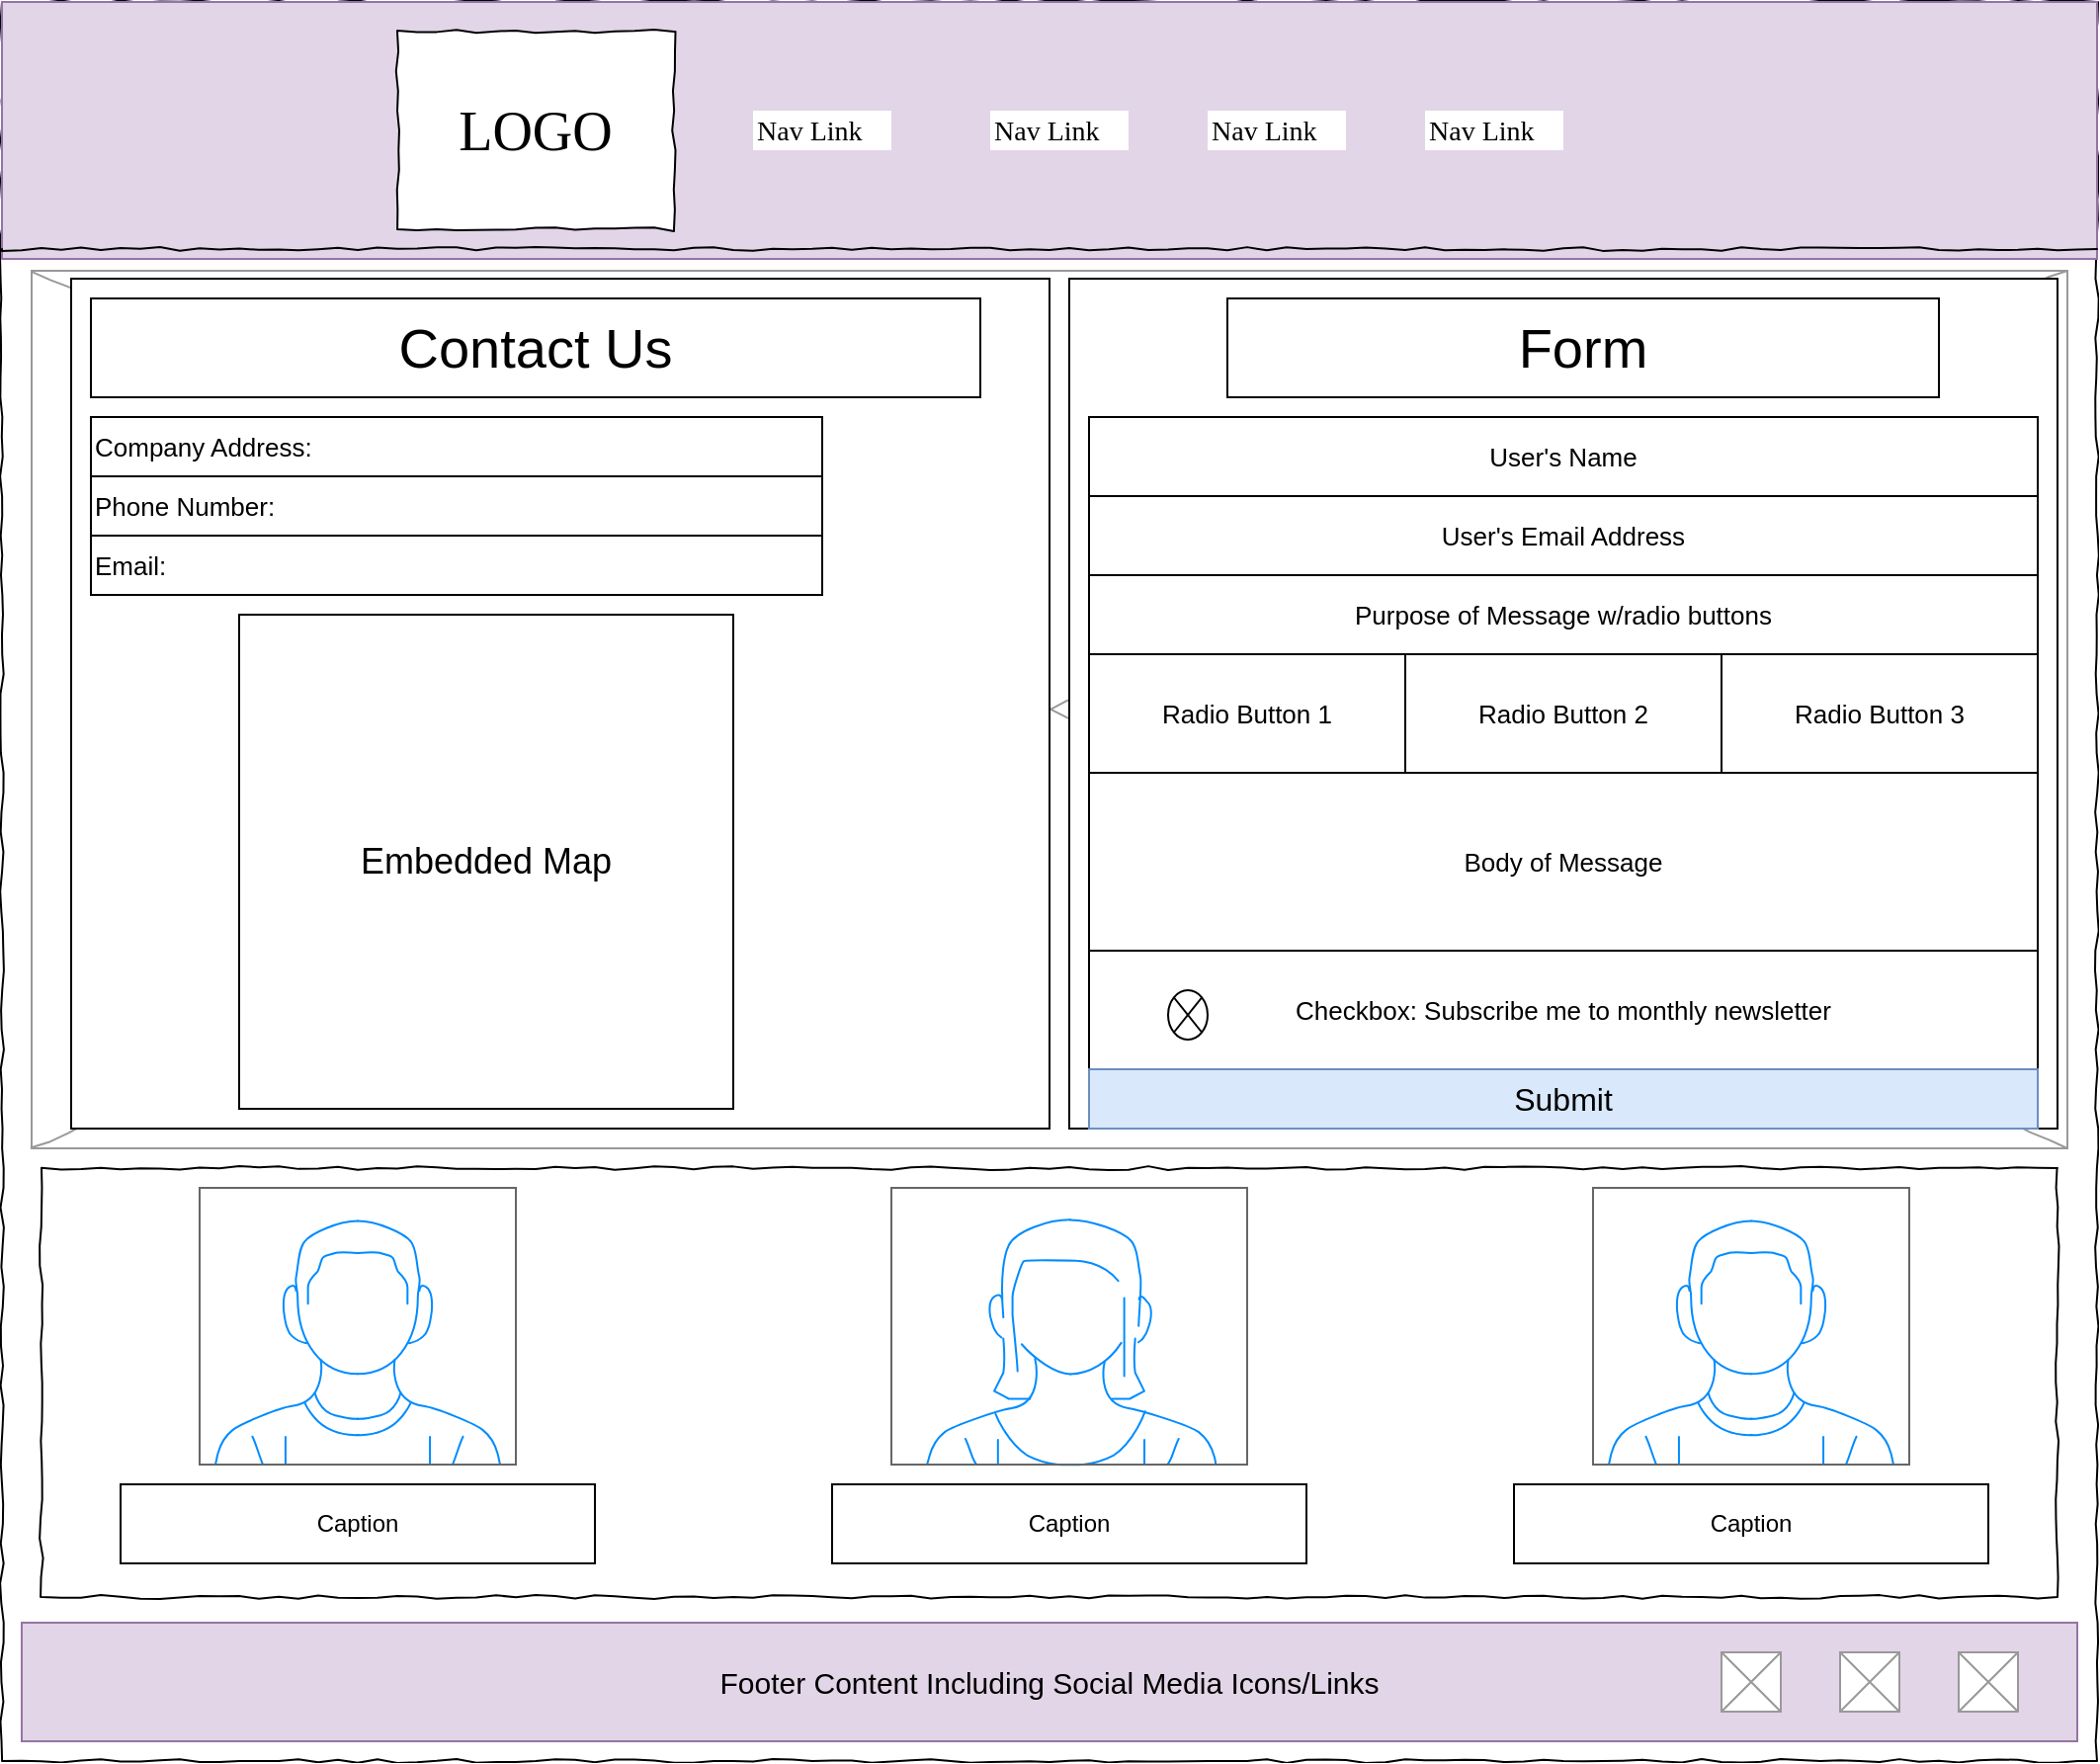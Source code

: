 <mxfile version="24.7.2" type="google">
  <diagram name="Page-1" id="03018318-947c-dd8e-b7a3-06fadd420f32">
    <mxGraphModel grid="1" page="1" gridSize="10" guides="1" tooltips="1" connect="1" arrows="1" fold="1" pageScale="1" pageWidth="1100" pageHeight="850" background="none" math="0" shadow="0">
      <root>
        <mxCell id="0" />
        <mxCell id="1" parent="0" />
        <mxCell id="677b7b8949515195-1" value="" style="whiteSpace=wrap;html=1;rounded=0;shadow=0;labelBackgroundColor=none;strokeColor=#000000;strokeWidth=1;fillColor=none;fontFamily=Verdana;fontSize=12;fontColor=#000000;align=center;comic=1;" vertex="1" parent="1">
          <mxGeometry x="20" y="20" width="1060" height="890" as="geometry" />
        </mxCell>
        <mxCell id="A5OAw7b_6pUU53bdwAkw-11" value="" style="rounded=0;whiteSpace=wrap;html=1;fillColor=#e1d5e7;strokeColor=#9673a6;" vertex="1" parent="1">
          <mxGeometry x="20" y="20" width="1060" height="130" as="geometry" />
        </mxCell>
        <mxCell id="677b7b8949515195-2" value="LOGO" style="whiteSpace=wrap;html=1;rounded=0;shadow=0;labelBackgroundColor=none;strokeWidth=1;fontFamily=Verdana;fontSize=28;align=center;comic=1;" vertex="1" parent="1">
          <mxGeometry x="220" y="35" width="140" height="100" as="geometry" />
        </mxCell>
        <mxCell id="677b7b8949515195-9" value="" style="line;strokeWidth=1;html=1;rounded=0;shadow=0;labelBackgroundColor=none;fillColor=none;fontFamily=Verdana;fontSize=14;fontColor=#000000;align=center;comic=1;" vertex="1" parent="1">
          <mxGeometry x="20" y="140" width="1060" height="10" as="geometry" />
        </mxCell>
        <mxCell id="677b7b8949515195-11" value="Nav Link" style="text;html=1;points=[];align=left;verticalAlign=top;spacingTop=-4;fontSize=14;fontFamily=Verdana;fillColor=default;" vertex="1" parent="1">
          <mxGeometry x="400" y="75" width="70" height="20" as="geometry" />
        </mxCell>
        <mxCell id="677b7b8949515195-12" value="Nav Link" style="text;html=1;points=[];align=left;verticalAlign=top;spacingTop=-4;fontSize=14;fontFamily=Verdana;fillColor=default;" vertex="1" parent="1">
          <mxGeometry x="520" y="75" width="70" height="20" as="geometry" />
        </mxCell>
        <mxCell id="677b7b8949515195-13" value="Nav Link" style="text;html=1;points=[];align=left;verticalAlign=top;spacingTop=-4;fontSize=14;fontFamily=Verdana;fillColor=default;" vertex="1" parent="1">
          <mxGeometry x="630" y="75" width="70" height="20" as="geometry" />
        </mxCell>
        <mxCell id="677b7b8949515195-14" value="Nav Link" style="text;html=1;points=[];align=left;verticalAlign=top;spacingTop=-4;fontSize=14;fontFamily=Verdana;fillColor=default;" vertex="1" parent="1">
          <mxGeometry x="740" y="75" width="70" height="20" as="geometry" />
        </mxCell>
        <mxCell id="677b7b8949515195-15" value="&lt;div style=&quot;text-align: justify&quot;&gt;&lt;br&gt;&lt;/div&gt;" style="whiteSpace=wrap;html=1;rounded=0;shadow=0;labelBackgroundColor=none;strokeWidth=1;fillColor=none;fontFamily=Verdana;fontSize=12;align=center;verticalAlign=top;spacing=10;comic=1;" vertex="1" parent="1">
          <mxGeometry x="40" y="610" width="1020" height="217" as="geometry" />
        </mxCell>
        <mxCell id="677b7b8949515195-16" value="" style="verticalLabelPosition=bottom;shadow=0;dashed=0;align=center;html=1;verticalAlign=top;strokeWidth=1;shape=mxgraph.mockup.graphics.simpleIcon;strokeColor=#999999;rounded=0;labelBackgroundColor=none;fontFamily=Verdana;fontSize=14;fontColor=#000000;comic=1;" vertex="1" parent="1">
          <mxGeometry x="35" y="156" width="1030" height="444" as="geometry" />
        </mxCell>
        <mxCell id="A5OAw7b_6pUU53bdwAkw-2" value="&lt;font style=&quot;font-size: 15px;&quot;&gt;Footer Content Including Social Media Icons/Links&lt;/font&gt;" style="rounded=0;whiteSpace=wrap;html=1;fillColor=#e1d5e7;strokeColor=#9673a6;" vertex="1" parent="1">
          <mxGeometry x="30" y="840" width="1040" height="60" as="geometry" />
        </mxCell>
        <mxCell id="A5OAw7b_6pUU53bdwAkw-8" value="" style="verticalLabelPosition=bottom;shadow=0;dashed=0;align=center;html=1;verticalAlign=top;strokeWidth=1;shape=mxgraph.mockup.graphics.simpleIcon;strokeColor=#999999;" vertex="1" parent="1">
          <mxGeometry x="890" y="855" width="30" height="30" as="geometry" />
        </mxCell>
        <mxCell id="A5OAw7b_6pUU53bdwAkw-9" value="" style="verticalLabelPosition=bottom;shadow=0;dashed=0;align=center;html=1;verticalAlign=top;strokeWidth=1;shape=mxgraph.mockup.graphics.simpleIcon;strokeColor=#999999;" vertex="1" parent="1">
          <mxGeometry x="950" y="855" width="30" height="30" as="geometry" />
        </mxCell>
        <mxCell id="A5OAw7b_6pUU53bdwAkw-10" value="" style="verticalLabelPosition=bottom;shadow=0;dashed=0;align=center;html=1;verticalAlign=top;strokeWidth=1;shape=mxgraph.mockup.graphics.simpleIcon;strokeColor=#999999;" vertex="1" parent="1">
          <mxGeometry x="1010" y="855" width="30" height="30" as="geometry" />
        </mxCell>
        <mxCell id="A5OAw7b_6pUU53bdwAkw-12" value="" style="verticalLabelPosition=bottom;shadow=0;dashed=0;align=center;html=1;verticalAlign=top;strokeWidth=1;shape=mxgraph.mockup.containers.userMale;strokeColor=#666666;strokeColor2=#008cff;" vertex="1" parent="1">
          <mxGeometry x="120" y="620" width="160" height="140" as="geometry" />
        </mxCell>
        <mxCell id="A5OAw7b_6pUU53bdwAkw-13" value="" style="verticalLabelPosition=bottom;shadow=0;dashed=0;align=center;html=1;verticalAlign=top;strokeWidth=1;shape=mxgraph.mockup.containers.userFemale;strokeColor=#666666;strokeColor2=#008cff;" vertex="1" parent="1">
          <mxGeometry x="470" y="620" width="180" height="140" as="geometry" />
        </mxCell>
        <mxCell id="A5OAw7b_6pUU53bdwAkw-14" value="" style="verticalLabelPosition=bottom;shadow=0;dashed=0;align=center;html=1;verticalAlign=top;strokeWidth=1;shape=mxgraph.mockup.containers.userMale;strokeColor=#666666;strokeColor2=#008cff;" vertex="1" parent="1">
          <mxGeometry x="825" y="620" width="160" height="140" as="geometry" />
        </mxCell>
        <mxCell id="A5OAw7b_6pUU53bdwAkw-15" value="Caption" style="rounded=0;whiteSpace=wrap;html=1;" vertex="1" parent="1">
          <mxGeometry x="80" y="770" width="240" height="40" as="geometry" />
        </mxCell>
        <mxCell id="A5OAw7b_6pUU53bdwAkw-16" value="Caption" style="rounded=0;whiteSpace=wrap;html=1;" vertex="1" parent="1">
          <mxGeometry x="785" y="770" width="240" height="40" as="geometry" />
        </mxCell>
        <mxCell id="A5OAw7b_6pUU53bdwAkw-17" value="Caption" style="rounded=0;whiteSpace=wrap;html=1;" vertex="1" parent="1">
          <mxGeometry x="440" y="770" width="240" height="40" as="geometry" />
        </mxCell>
        <mxCell id="A5OAw7b_6pUU53bdwAkw-19" value="" style="rounded=0;whiteSpace=wrap;html=1;" vertex="1" parent="1">
          <mxGeometry x="55" y="160" width="495" height="430" as="geometry" />
        </mxCell>
        <mxCell id="A5OAw7b_6pUU53bdwAkw-20" value="&lt;font style=&quot;font-size: 28px;&quot;&gt;Contact Us&lt;/font&gt;" style="rounded=0;whiteSpace=wrap;html=1;align=center;" vertex="1" parent="1">
          <mxGeometry x="65" y="170" width="450" height="50" as="geometry" />
        </mxCell>
        <mxCell id="A5OAw7b_6pUU53bdwAkw-21" value="&lt;font style=&quot;font-size: 13px;&quot;&gt;Company Address:&lt;/font&gt;" style="rounded=0;whiteSpace=wrap;html=1;align=left;" vertex="1" parent="1">
          <mxGeometry x="65" y="230" width="370" height="30" as="geometry" />
        </mxCell>
        <mxCell id="A5OAw7b_6pUU53bdwAkw-22" value="&lt;font style=&quot;font-size: 13px;&quot;&gt;Phone Number:&lt;/font&gt;" style="rounded=0;whiteSpace=wrap;html=1;align=left;" vertex="1" parent="1">
          <mxGeometry x="65" y="260" width="370" height="30" as="geometry" />
        </mxCell>
        <mxCell id="A5OAw7b_6pUU53bdwAkw-23" value="&lt;font style=&quot;font-size: 13px;&quot;&gt;Email:&lt;/font&gt;" style="rounded=0;whiteSpace=wrap;html=1;align=left;" vertex="1" parent="1">
          <mxGeometry x="65" y="290" width="370" height="30" as="geometry" />
        </mxCell>
        <mxCell id="A5OAw7b_6pUU53bdwAkw-24" value="&lt;font style=&quot;font-size: 18px;&quot;&gt;Embedded Map&lt;/font&gt;" style="whiteSpace=wrap;html=1;aspect=fixed;" vertex="1" parent="1">
          <mxGeometry x="140" y="330" width="250" height="250" as="geometry" />
        </mxCell>
        <mxCell id="A5OAw7b_6pUU53bdwAkw-27" value="" style="rounded=0;whiteSpace=wrap;html=1;" vertex="1" parent="1">
          <mxGeometry x="560" y="160" width="500" height="430" as="geometry" />
        </mxCell>
        <mxCell id="A5OAw7b_6pUU53bdwAkw-28" value="&lt;font style=&quot;font-size: 28px;&quot;&gt;Form&lt;/font&gt;" style="rounded=0;whiteSpace=wrap;html=1;" vertex="1" parent="1">
          <mxGeometry x="640" y="170" width="360" height="50" as="geometry" />
        </mxCell>
        <mxCell id="A5OAw7b_6pUU53bdwAkw-29" value="&lt;font style=&quot;font-size: 13px;&quot;&gt;User&#39;s Name&lt;/font&gt;" style="rounded=0;whiteSpace=wrap;html=1;" vertex="1" parent="1">
          <mxGeometry x="570" y="230" width="480" height="40" as="geometry" />
        </mxCell>
        <mxCell id="A5OAw7b_6pUU53bdwAkw-30" value="&lt;font style=&quot;font-size: 13px;&quot;&gt;User&#39;s Email Address&lt;/font&gt;" style="rounded=0;whiteSpace=wrap;html=1;" vertex="1" parent="1">
          <mxGeometry x="570" y="270" width="480" height="40" as="geometry" />
        </mxCell>
        <mxCell id="A5OAw7b_6pUU53bdwAkw-31" value="&lt;font style=&quot;font-size: 13px;&quot;&gt;Purpose of Message w/radio buttons&lt;/font&gt;" style="rounded=0;whiteSpace=wrap;html=1;" vertex="1" parent="1">
          <mxGeometry x="570" y="310" width="480" height="40" as="geometry" />
        </mxCell>
        <mxCell id="A5OAw7b_6pUU53bdwAkw-33" value="&lt;font style=&quot;font-size: 13px;&quot;&gt;Radio Button 1&lt;/font&gt;" style="rounded=0;whiteSpace=wrap;html=1;" vertex="1" parent="1">
          <mxGeometry x="570" y="350" width="160" height="60" as="geometry" />
        </mxCell>
        <mxCell id="A5OAw7b_6pUU53bdwAkw-34" value="&lt;font style=&quot;font-size: 13px;&quot;&gt;Radio Button 2&lt;/font&gt;" style="rounded=0;whiteSpace=wrap;html=1;" vertex="1" parent="1">
          <mxGeometry x="730" y="350" width="160" height="60" as="geometry" />
        </mxCell>
        <mxCell id="A5OAw7b_6pUU53bdwAkw-35" value="&lt;font style=&quot;font-size: 13px;&quot;&gt;Radio Button 3&lt;/font&gt;" style="rounded=0;whiteSpace=wrap;html=1;" vertex="1" parent="1">
          <mxGeometry x="890" y="350" width="160" height="60" as="geometry" />
        </mxCell>
        <mxCell id="A5OAw7b_6pUU53bdwAkw-36" value="&lt;font style=&quot;font-size: 13px;&quot;&gt;Body of Message&lt;/font&gt;" style="rounded=0;whiteSpace=wrap;html=1;" vertex="1" parent="1">
          <mxGeometry x="570" y="410" width="480" height="90" as="geometry" />
        </mxCell>
        <mxCell id="A5OAw7b_6pUU53bdwAkw-37" value="&lt;font style=&quot;font-size: 13px;&quot;&gt;Checkbox: Subscribe me to monthly newsletter&lt;/font&gt;" style="rounded=0;whiteSpace=wrap;html=1;" vertex="1" parent="1">
          <mxGeometry x="570" y="500" width="480" height="60" as="geometry" />
        </mxCell>
        <mxCell id="A5OAw7b_6pUU53bdwAkw-38" value="&lt;font style=&quot;font-size: 16px;&quot;&gt;Submit&lt;/font&gt;" style="rounded=0;whiteSpace=wrap;html=1;fillColor=#dae8fc;strokeColor=#6c8ebf;" vertex="1" parent="1">
          <mxGeometry x="570" y="560" width="480" height="30" as="geometry" />
        </mxCell>
        <mxCell id="A5OAw7b_6pUU53bdwAkw-40" value="" style="shape=sumEllipse;perimeter=ellipsePerimeter;whiteSpace=wrap;html=1;backgroundOutline=1;" vertex="1" parent="1">
          <mxGeometry x="610" y="520" width="20" height="25" as="geometry" />
        </mxCell>
      </root>
    </mxGraphModel>
  </diagram>
</mxfile>
